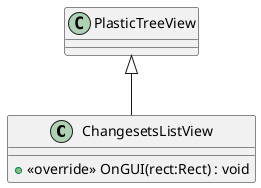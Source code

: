 @startuml
class ChangesetsListView {
    + <<override>> OnGUI(rect:Rect) : void
}
PlasticTreeView <|-- ChangesetsListView
@enduml
